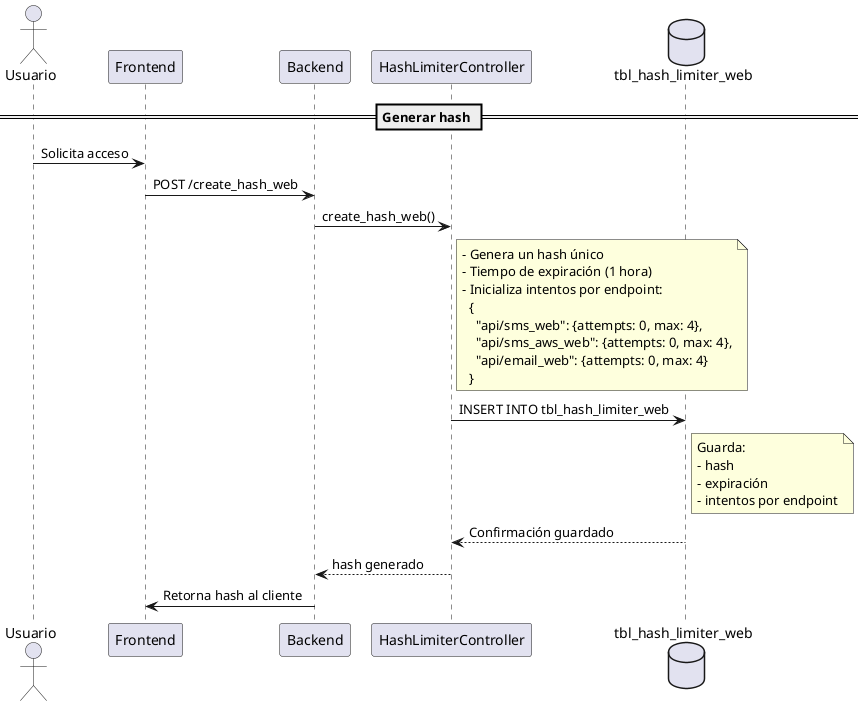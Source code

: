 @startuml
actor Usuario
participant Frontend
participant Backend
participant HashLimiterController
database DB as "tbl_hash_limiter_web"

== Generar hash ==
Usuario -> Frontend : Solicita acceso
Frontend -> Backend : POST /create_hash_web
Backend -> HashLimiterController : create_hash_web()

note right of HashLimiterController
  - Genera un hash único
  - Tiempo de expiración (1 hora)
  - Inicializa intentos por endpoint:
    {
      "api/sms_web": {attempts: 0, max: 4},
      "api/sms_aws_web": {attempts: 0, max: 4},
      "api/email_web": {attempts: 0, max: 4}
    }
end note

HashLimiterController -> DB : INSERT INTO tbl_hash_limiter_web
note right of DB
  Guarda:
  - hash
  - expiración
  - intentos por endpoint
end note

DB --> HashLimiterController : Confirmación guardado
HashLimiterController --> Backend : hash generado
Backend -> Frontend : Retorna hash al cliente
@enduml
